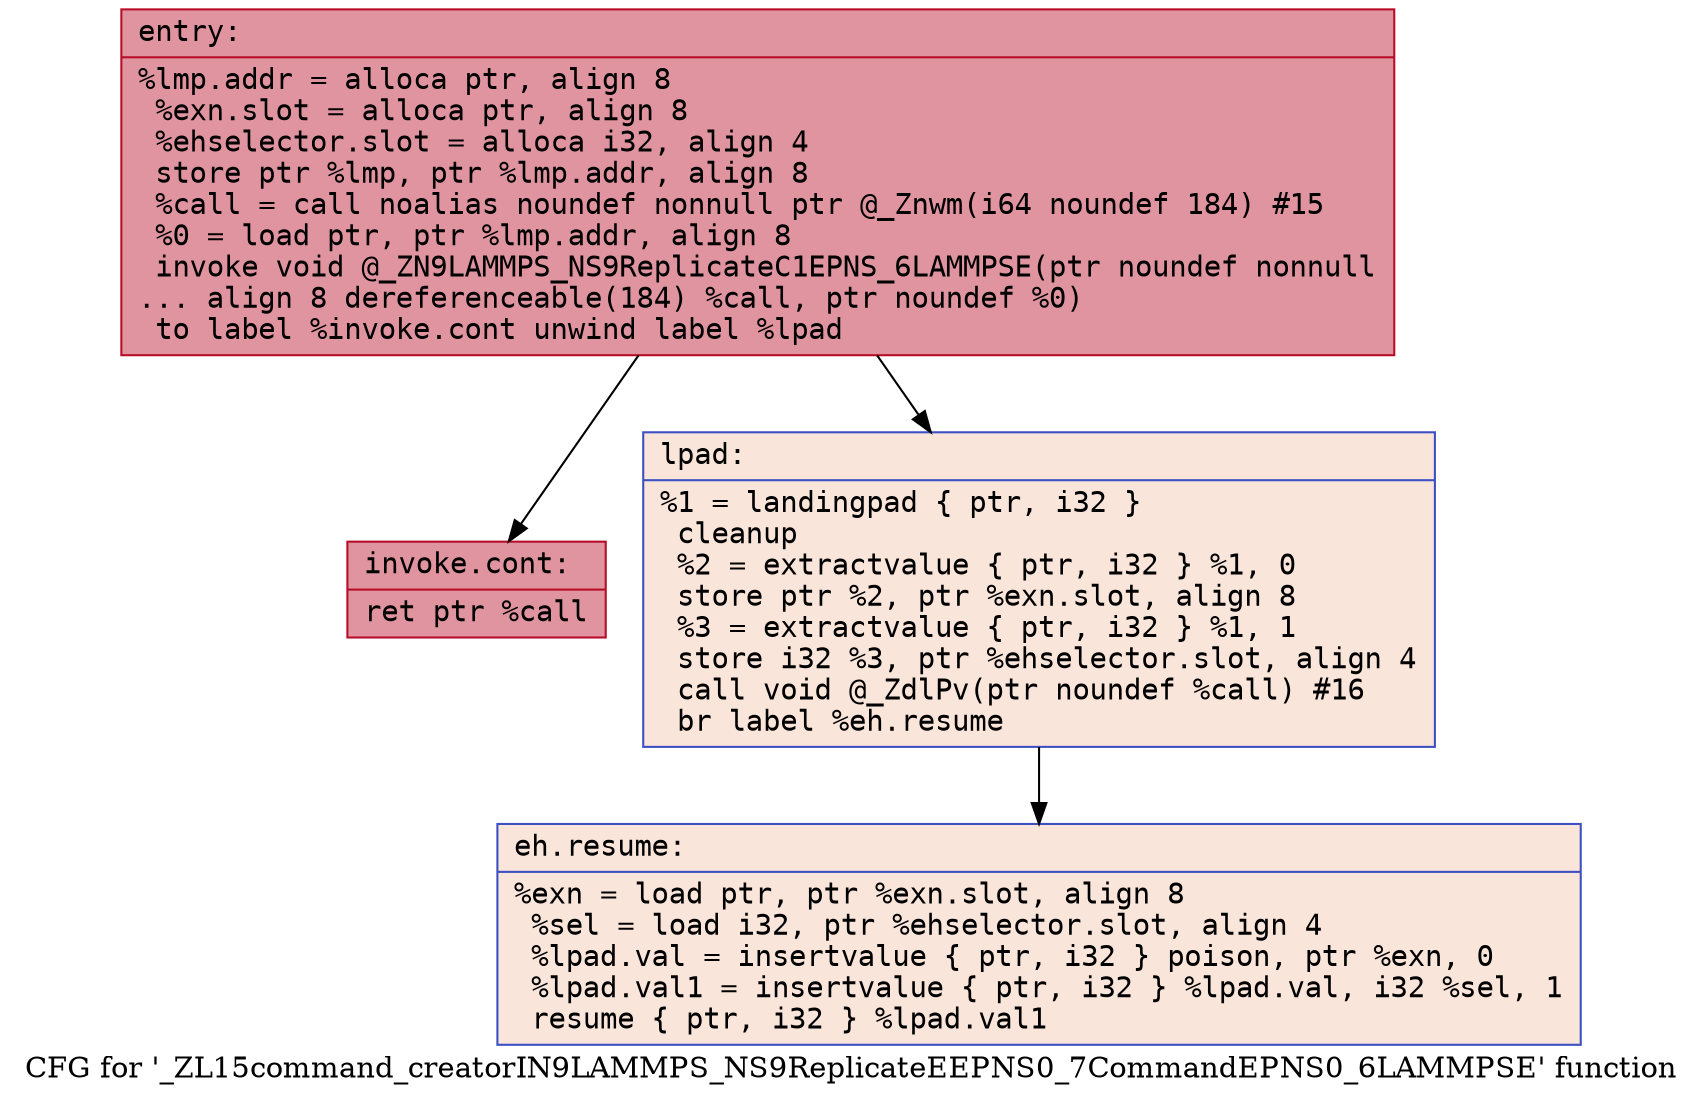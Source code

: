 digraph "CFG for '_ZL15command_creatorIN9LAMMPS_NS9ReplicateEEPNS0_7CommandEPNS0_6LAMMPSE' function" {
	label="CFG for '_ZL15command_creatorIN9LAMMPS_NS9ReplicateEEPNS0_7CommandEPNS0_6LAMMPSE' function";

	Node0x5628734b6100 [shape=record,color="#b70d28ff", style=filled, fillcolor="#b70d2870" fontname="Courier",label="{entry:\l|  %lmp.addr = alloca ptr, align 8\l  %exn.slot = alloca ptr, align 8\l  %ehselector.slot = alloca i32, align 4\l  store ptr %lmp, ptr %lmp.addr, align 8\l  %call = call noalias noundef nonnull ptr @_Znwm(i64 noundef 184) #15\l  %0 = load ptr, ptr %lmp.addr, align 8\l  invoke void @_ZN9LAMMPS_NS9ReplicateC1EPNS_6LAMMPSE(ptr noundef nonnull\l... align 8 dereferenceable(184) %call, ptr noundef %0)\l          to label %invoke.cont unwind label %lpad\l}"];
	Node0x5628734b6100 -> Node0x5628734b7950[tooltip="entry -> invoke.cont\nProbability 100.00%" ];
	Node0x5628734b6100 -> Node0x5628734b79d0[tooltip="entry -> lpad\nProbability 0.00%" ];
	Node0x5628734b7950 [shape=record,color="#b70d28ff", style=filled, fillcolor="#b70d2870" fontname="Courier",label="{invoke.cont:\l|  ret ptr %call\l}"];
	Node0x5628734b79d0 [shape=record,color="#3d50c3ff", style=filled, fillcolor="#f4c5ad70" fontname="Courier",label="{lpad:\l|  %1 = landingpad \{ ptr, i32 \}\l          cleanup\l  %2 = extractvalue \{ ptr, i32 \} %1, 0\l  store ptr %2, ptr %exn.slot, align 8\l  %3 = extractvalue \{ ptr, i32 \} %1, 1\l  store i32 %3, ptr %ehselector.slot, align 4\l  call void @_ZdlPv(ptr noundef %call) #16\l  br label %eh.resume\l}"];
	Node0x5628734b79d0 -> Node0x5628734b8120[tooltip="lpad -> eh.resume\nProbability 100.00%" ];
	Node0x5628734b8120 [shape=record,color="#3d50c3ff", style=filled, fillcolor="#f4c5ad70" fontname="Courier",label="{eh.resume:\l|  %exn = load ptr, ptr %exn.slot, align 8\l  %sel = load i32, ptr %ehselector.slot, align 4\l  %lpad.val = insertvalue \{ ptr, i32 \} poison, ptr %exn, 0\l  %lpad.val1 = insertvalue \{ ptr, i32 \} %lpad.val, i32 %sel, 1\l  resume \{ ptr, i32 \} %lpad.val1\l}"];
}
